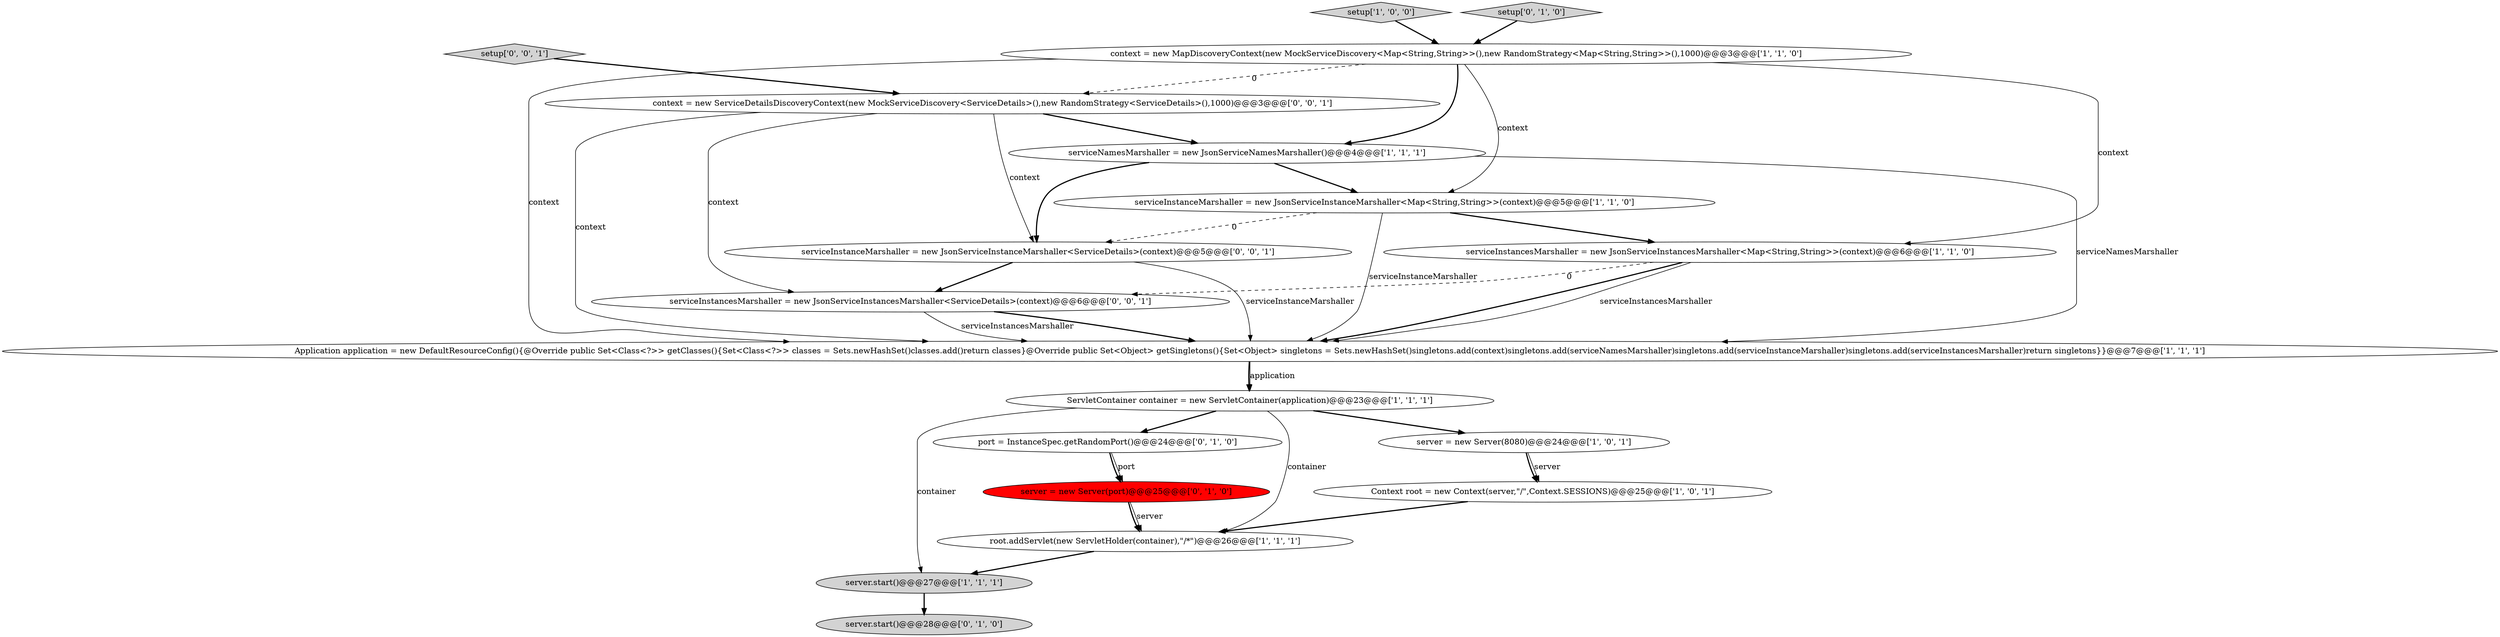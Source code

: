 digraph {
6 [style = filled, label = "Context root = new Context(server,\"/\",Context.SESSIONS)@@@25@@@['1', '0', '1']", fillcolor = white, shape = ellipse image = "AAA0AAABBB1BBB"];
15 [style = filled, label = "serviceInstancesMarshaller = new JsonServiceInstancesMarshaller<ServiceDetails>(context)@@@6@@@['0', '0', '1']", fillcolor = white, shape = ellipse image = "AAA0AAABBB3BBB"];
12 [style = filled, label = "server.start()@@@28@@@['0', '1', '0']", fillcolor = lightgray, shape = ellipse image = "AAA0AAABBB2BBB"];
4 [style = filled, label = "server.start()@@@27@@@['1', '1', '1']", fillcolor = lightgray, shape = ellipse image = "AAA0AAABBB1BBB"];
2 [style = filled, label = "server = new Server(8080)@@@24@@@['1', '0', '1']", fillcolor = white, shape = ellipse image = "AAA0AAABBB1BBB"];
0 [style = filled, label = "setup['1', '0', '0']", fillcolor = lightgray, shape = diamond image = "AAA0AAABBB1BBB"];
1 [style = filled, label = "ServletContainer container = new ServletContainer(application)@@@23@@@['1', '1', '1']", fillcolor = white, shape = ellipse image = "AAA0AAABBB1BBB"];
17 [style = filled, label = "serviceInstanceMarshaller = new JsonServiceInstanceMarshaller<ServiceDetails>(context)@@@5@@@['0', '0', '1']", fillcolor = white, shape = ellipse image = "AAA0AAABBB3BBB"];
5 [style = filled, label = "Application application = new DefaultResourceConfig(){@Override public Set<Class<?>> getClasses(){Set<Class<?>> classes = Sets.newHashSet()classes.add()return classes}@Override public Set<Object> getSingletons(){Set<Object> singletons = Sets.newHashSet()singletons.add(context)singletons.add(serviceNamesMarshaller)singletons.add(serviceInstanceMarshaller)singletons.add(serviceInstancesMarshaller)return singletons}}@@@7@@@['1', '1', '1']", fillcolor = white, shape = ellipse image = "AAA0AAABBB1BBB"];
7 [style = filled, label = "context = new MapDiscoveryContext(new MockServiceDiscovery<Map<String,String>>(),new RandomStrategy<Map<String,String>>(),1000)@@@3@@@['1', '1', '0']", fillcolor = white, shape = ellipse image = "AAA0AAABBB1BBB"];
13 [style = filled, label = "port = InstanceSpec.getRandomPort()@@@24@@@['0', '1', '0']", fillcolor = white, shape = ellipse image = "AAA0AAABBB2BBB"];
9 [style = filled, label = "serviceInstanceMarshaller = new JsonServiceInstanceMarshaller<Map<String,String>>(context)@@@5@@@['1', '1', '0']", fillcolor = white, shape = ellipse image = "AAA0AAABBB1BBB"];
10 [style = filled, label = "serviceNamesMarshaller = new JsonServiceNamesMarshaller()@@@4@@@['1', '1', '1']", fillcolor = white, shape = ellipse image = "AAA0AAABBB1BBB"];
14 [style = filled, label = "setup['0', '1', '0']", fillcolor = lightgray, shape = diamond image = "AAA0AAABBB2BBB"];
11 [style = filled, label = "server = new Server(port)@@@25@@@['0', '1', '0']", fillcolor = red, shape = ellipse image = "AAA1AAABBB2BBB"];
16 [style = filled, label = "setup['0', '0', '1']", fillcolor = lightgray, shape = diamond image = "AAA0AAABBB3BBB"];
3 [style = filled, label = "root.addServlet(new ServletHolder(container),\"/*\")@@@26@@@['1', '1', '1']", fillcolor = white, shape = ellipse image = "AAA0AAABBB1BBB"];
18 [style = filled, label = "context = new ServiceDetailsDiscoveryContext(new MockServiceDiscovery<ServiceDetails>(),new RandomStrategy<ServiceDetails>(),1000)@@@3@@@['0', '0', '1']", fillcolor = white, shape = ellipse image = "AAA0AAABBB3BBB"];
8 [style = filled, label = "serviceInstancesMarshaller = new JsonServiceInstancesMarshaller<Map<String,String>>(context)@@@6@@@['1', '1', '0']", fillcolor = white, shape = ellipse image = "AAA0AAABBB1BBB"];
6->3 [style = bold, label=""];
16->18 [style = bold, label=""];
7->18 [style = dashed, label="0"];
7->9 [style = solid, label="context"];
7->10 [style = bold, label=""];
2->6 [style = bold, label=""];
7->8 [style = solid, label="context"];
8->15 [style = dashed, label="0"];
10->5 [style = solid, label="serviceNamesMarshaller"];
18->15 [style = solid, label="context"];
18->17 [style = solid, label="context"];
2->6 [style = solid, label="server"];
10->17 [style = bold, label=""];
9->8 [style = bold, label=""];
18->5 [style = solid, label="context"];
3->4 [style = bold, label=""];
1->13 [style = bold, label=""];
13->11 [style = bold, label=""];
15->5 [style = bold, label=""];
15->5 [style = solid, label="serviceInstancesMarshaller"];
17->5 [style = solid, label="serviceInstanceMarshaller"];
14->7 [style = bold, label=""];
0->7 [style = bold, label=""];
1->3 [style = solid, label="container"];
11->3 [style = solid, label="server"];
5->1 [style = bold, label=""];
8->5 [style = bold, label=""];
18->10 [style = bold, label=""];
11->3 [style = bold, label=""];
9->17 [style = dashed, label="0"];
7->5 [style = solid, label="context"];
1->4 [style = solid, label="container"];
17->15 [style = bold, label=""];
4->12 [style = bold, label=""];
10->9 [style = bold, label=""];
1->2 [style = bold, label=""];
5->1 [style = solid, label="application"];
8->5 [style = solid, label="serviceInstancesMarshaller"];
13->11 [style = solid, label="port"];
9->5 [style = solid, label="serviceInstanceMarshaller"];
}
